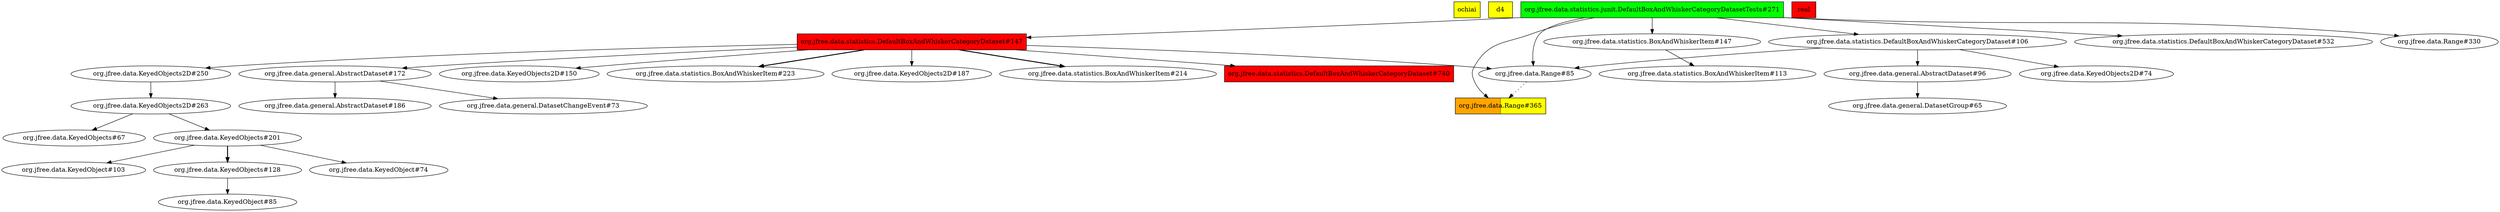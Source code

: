 digraph enhanced {
	"ochiai" [style=striped shape=box fillcolor="yellow"];
	"d4" [style=striped shape=box fillcolor="yellow"];
	"org.jfree.data.statistics.DefaultBoxAndWhiskerCategoryDataset#740" [style=striped shape=box fillcolor="red"];
	"org.jfree.data.statistics.DefaultBoxAndWhiskerCategoryDataset#147" [style=striped shape=box fillcolor="red"];
	"real" [style=striped shape=box fillcolor="red"];
	"org.jfree.data.Range#365" [style=striped shape=box fillcolor="orange:yellow"];
	"org.jfree.data.statistics.junit.DefaultBoxAndWhiskerCategoryDatasetTests#271" [style=striped shape=box fillcolor="green"];
	"org.jfree.data.general.AbstractDataset#96" -> "org.jfree.data.general.DatasetGroup#65";
	"org.jfree.data.statistics.DefaultBoxAndWhiskerCategoryDataset#147" -> "org.jfree.data.KeyedObjects2D#250";
	"org.jfree.data.KeyedObjects2D#263" -> "org.jfree.data.KeyedObjects#67";
	"org.jfree.data.statistics.DefaultBoxAndWhiskerCategoryDataset#147" -> "org.jfree.data.general.AbstractDataset#172";
	"org.jfree.data.KeyedObjects#201" -> "org.jfree.data.KeyedObject#103";
	"org.jfree.data.statistics.DefaultBoxAndWhiskerCategoryDataset#147" -> "org.jfree.data.KeyedObjects2D#150";
	"org.jfree.data.statistics.DefaultBoxAndWhiskerCategoryDataset#147" -> "org.jfree.data.statistics.BoxAndWhiskerItem#223" [style=bold];
	"org.jfree.data.general.AbstractDataset#172" -> "org.jfree.data.general.DatasetChangeEvent#73";
	"org.jfree.data.statistics.junit.DefaultBoxAndWhiskerCategoryDatasetTests#271" -> "org.jfree.data.statistics.BoxAndWhiskerItem#147";
	"org.jfree.data.KeyedObjects2D#263" -> "org.jfree.data.KeyedObjects#201";
	"org.jfree.data.statistics.DefaultBoxAndWhiskerCategoryDataset#106" -> "org.jfree.data.KeyedObjects2D#74";
	"org.jfree.data.KeyedObjects#128" -> "org.jfree.data.KeyedObject#85";
	"org.jfree.data.statistics.junit.DefaultBoxAndWhiskerCategoryDatasetTests#271" -> "org.jfree.data.statistics.DefaultBoxAndWhiskerCategoryDataset#532";
	"org.jfree.data.KeyedObjects#201" -> "org.jfree.data.KeyedObjects#128" [style=bold];
	"org.jfree.data.statistics.junit.DefaultBoxAndWhiskerCategoryDatasetTests#271" -> "org.jfree.data.Range#330";
	"org.jfree.data.general.AbstractDataset#172" -> "org.jfree.data.general.AbstractDataset#186";
	"org.jfree.data.statistics.DefaultBoxAndWhiskerCategoryDataset#147" -> "org.jfree.data.Range#85";
	"org.jfree.data.statistics.DefaultBoxAndWhiskerCategoryDataset#106" -> "org.jfree.data.Range#85";
	"org.jfree.data.statistics.junit.DefaultBoxAndWhiskerCategoryDatasetTests#271" -> "org.jfree.data.Range#85";
	"org.jfree.data.statistics.DefaultBoxAndWhiskerCategoryDataset#106" -> "org.jfree.data.general.AbstractDataset#96";
	"org.jfree.data.KeyedObjects2D#250" -> "org.jfree.data.KeyedObjects2D#263";
	"org.jfree.data.statistics.DefaultBoxAndWhiskerCategoryDataset#147" -> "org.jfree.data.KeyedObjects2D#187";
	"org.jfree.data.statistics.BoxAndWhiskerItem#147" -> "org.jfree.data.statistics.BoxAndWhiskerItem#113";
	"org.jfree.data.statistics.DefaultBoxAndWhiskerCategoryDataset#147" -> "org.jfree.data.statistics.BoxAndWhiskerItem#214" [style=bold];
	"org.jfree.data.statistics.DefaultBoxAndWhiskerCategoryDataset#147" -> "org.jfree.data.statistics.DefaultBoxAndWhiskerCategoryDataset#740";
	"org.jfree.data.KeyedObjects#201" -> "org.jfree.data.KeyedObject#74";
	"org.jfree.data.statistics.junit.DefaultBoxAndWhiskerCategoryDatasetTests#271" -> "org.jfree.data.statistics.DefaultBoxAndWhiskerCategoryDataset#147";
	"org.jfree.data.statistics.junit.DefaultBoxAndWhiskerCategoryDatasetTests#271" -> "org.jfree.data.statistics.DefaultBoxAndWhiskerCategoryDataset#106";
	"org.jfree.data.Range#85" -> "org.jfree.data.Range#365" [style=dotted];
	"org.jfree.data.statistics.junit.DefaultBoxAndWhiskerCategoryDatasetTests#271" -> "org.jfree.data.Range#365";
}
